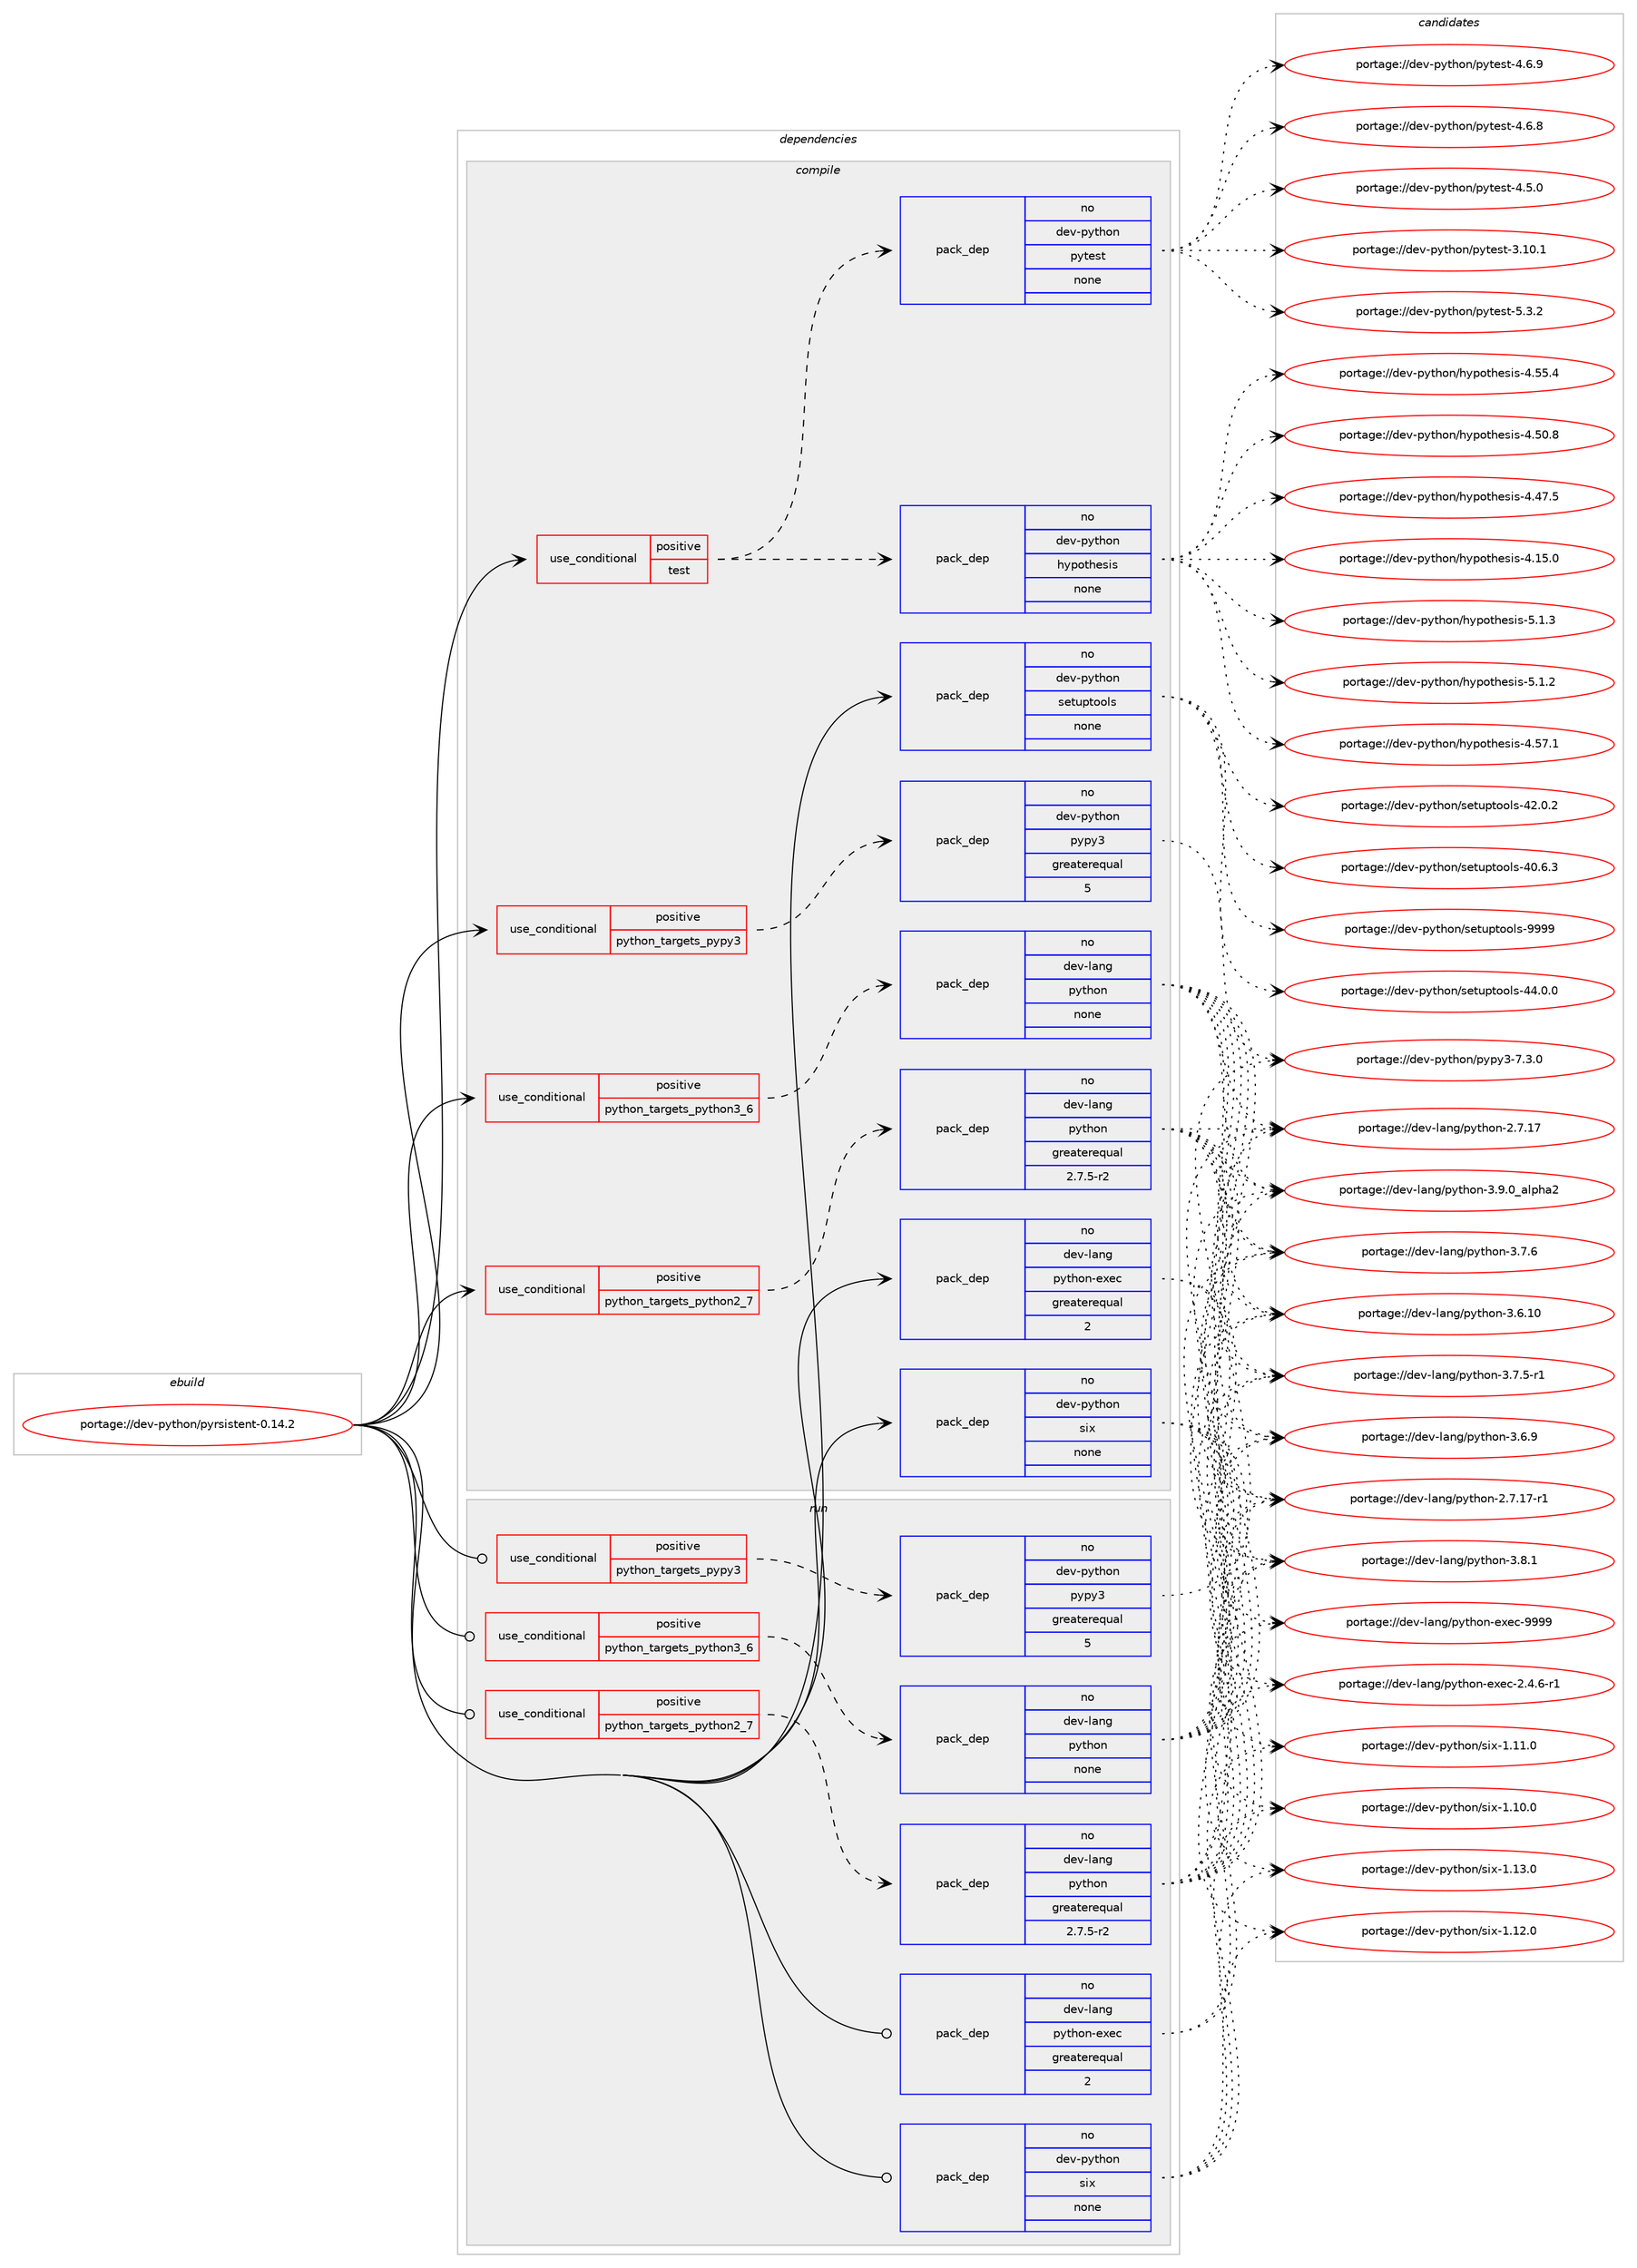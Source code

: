 digraph prolog {

# *************
# Graph options
# *************

newrank=true;
concentrate=true;
compound=true;
graph [rankdir=LR,fontname=Helvetica,fontsize=10,ranksep=1.5];#, ranksep=2.5, nodesep=0.2];
edge  [arrowhead=vee];
node  [fontname=Helvetica,fontsize=10];

# **********
# The ebuild
# **********

subgraph cluster_leftcol {
color=gray;
label=<<i>ebuild</i>>;
id [label="portage://dev-python/pyrsistent-0.14.2", color=red, width=4, href="../dev-python/pyrsistent-0.14.2.svg"];
}

# ****************
# The dependencies
# ****************

subgraph cluster_midcol {
color=gray;
label=<<i>dependencies</i>>;
subgraph cluster_compile {
fillcolor="#eeeeee";
style=filled;
label=<<i>compile</i>>;
subgraph cond108663 {
dependency435451 [label=<<TABLE BORDER="0" CELLBORDER="1" CELLSPACING="0" CELLPADDING="4"><TR><TD ROWSPAN="3" CELLPADDING="10">use_conditional</TD></TR><TR><TD>positive</TD></TR><TR><TD>python_targets_pypy3</TD></TR></TABLE>>, shape=none, color=red];
subgraph pack321862 {
dependency435452 [label=<<TABLE BORDER="0" CELLBORDER="1" CELLSPACING="0" CELLPADDING="4" WIDTH="220"><TR><TD ROWSPAN="6" CELLPADDING="30">pack_dep</TD></TR><TR><TD WIDTH="110">no</TD></TR><TR><TD>dev-python</TD></TR><TR><TD>pypy3</TD></TR><TR><TD>greaterequal</TD></TR><TR><TD>5</TD></TR></TABLE>>, shape=none, color=blue];
}
dependency435451:e -> dependency435452:w [weight=20,style="dashed",arrowhead="vee"];
}
id:e -> dependency435451:w [weight=20,style="solid",arrowhead="vee"];
subgraph cond108664 {
dependency435453 [label=<<TABLE BORDER="0" CELLBORDER="1" CELLSPACING="0" CELLPADDING="4"><TR><TD ROWSPAN="3" CELLPADDING="10">use_conditional</TD></TR><TR><TD>positive</TD></TR><TR><TD>python_targets_python2_7</TD></TR></TABLE>>, shape=none, color=red];
subgraph pack321863 {
dependency435454 [label=<<TABLE BORDER="0" CELLBORDER="1" CELLSPACING="0" CELLPADDING="4" WIDTH="220"><TR><TD ROWSPAN="6" CELLPADDING="30">pack_dep</TD></TR><TR><TD WIDTH="110">no</TD></TR><TR><TD>dev-lang</TD></TR><TR><TD>python</TD></TR><TR><TD>greaterequal</TD></TR><TR><TD>2.7.5-r2</TD></TR></TABLE>>, shape=none, color=blue];
}
dependency435453:e -> dependency435454:w [weight=20,style="dashed",arrowhead="vee"];
}
id:e -> dependency435453:w [weight=20,style="solid",arrowhead="vee"];
subgraph cond108665 {
dependency435455 [label=<<TABLE BORDER="0" CELLBORDER="1" CELLSPACING="0" CELLPADDING="4"><TR><TD ROWSPAN="3" CELLPADDING="10">use_conditional</TD></TR><TR><TD>positive</TD></TR><TR><TD>python_targets_python3_6</TD></TR></TABLE>>, shape=none, color=red];
subgraph pack321864 {
dependency435456 [label=<<TABLE BORDER="0" CELLBORDER="1" CELLSPACING="0" CELLPADDING="4" WIDTH="220"><TR><TD ROWSPAN="6" CELLPADDING="30">pack_dep</TD></TR><TR><TD WIDTH="110">no</TD></TR><TR><TD>dev-lang</TD></TR><TR><TD>python</TD></TR><TR><TD>none</TD></TR><TR><TD></TD></TR></TABLE>>, shape=none, color=blue];
}
dependency435455:e -> dependency435456:w [weight=20,style="dashed",arrowhead="vee"];
}
id:e -> dependency435455:w [weight=20,style="solid",arrowhead="vee"];
subgraph cond108666 {
dependency435457 [label=<<TABLE BORDER="0" CELLBORDER="1" CELLSPACING="0" CELLPADDING="4"><TR><TD ROWSPAN="3" CELLPADDING="10">use_conditional</TD></TR><TR><TD>positive</TD></TR><TR><TD>test</TD></TR></TABLE>>, shape=none, color=red];
subgraph pack321865 {
dependency435458 [label=<<TABLE BORDER="0" CELLBORDER="1" CELLSPACING="0" CELLPADDING="4" WIDTH="220"><TR><TD ROWSPAN="6" CELLPADDING="30">pack_dep</TD></TR><TR><TD WIDTH="110">no</TD></TR><TR><TD>dev-python</TD></TR><TR><TD>hypothesis</TD></TR><TR><TD>none</TD></TR><TR><TD></TD></TR></TABLE>>, shape=none, color=blue];
}
dependency435457:e -> dependency435458:w [weight=20,style="dashed",arrowhead="vee"];
subgraph pack321866 {
dependency435459 [label=<<TABLE BORDER="0" CELLBORDER="1" CELLSPACING="0" CELLPADDING="4" WIDTH="220"><TR><TD ROWSPAN="6" CELLPADDING="30">pack_dep</TD></TR><TR><TD WIDTH="110">no</TD></TR><TR><TD>dev-python</TD></TR><TR><TD>pytest</TD></TR><TR><TD>none</TD></TR><TR><TD></TD></TR></TABLE>>, shape=none, color=blue];
}
dependency435457:e -> dependency435459:w [weight=20,style="dashed",arrowhead="vee"];
}
id:e -> dependency435457:w [weight=20,style="solid",arrowhead="vee"];
subgraph pack321867 {
dependency435460 [label=<<TABLE BORDER="0" CELLBORDER="1" CELLSPACING="0" CELLPADDING="4" WIDTH="220"><TR><TD ROWSPAN="6" CELLPADDING="30">pack_dep</TD></TR><TR><TD WIDTH="110">no</TD></TR><TR><TD>dev-lang</TD></TR><TR><TD>python-exec</TD></TR><TR><TD>greaterequal</TD></TR><TR><TD>2</TD></TR></TABLE>>, shape=none, color=blue];
}
id:e -> dependency435460:w [weight=20,style="solid",arrowhead="vee"];
subgraph pack321868 {
dependency435461 [label=<<TABLE BORDER="0" CELLBORDER="1" CELLSPACING="0" CELLPADDING="4" WIDTH="220"><TR><TD ROWSPAN="6" CELLPADDING="30">pack_dep</TD></TR><TR><TD WIDTH="110">no</TD></TR><TR><TD>dev-python</TD></TR><TR><TD>setuptools</TD></TR><TR><TD>none</TD></TR><TR><TD></TD></TR></TABLE>>, shape=none, color=blue];
}
id:e -> dependency435461:w [weight=20,style="solid",arrowhead="vee"];
subgraph pack321869 {
dependency435462 [label=<<TABLE BORDER="0" CELLBORDER="1" CELLSPACING="0" CELLPADDING="4" WIDTH="220"><TR><TD ROWSPAN="6" CELLPADDING="30">pack_dep</TD></TR><TR><TD WIDTH="110">no</TD></TR><TR><TD>dev-python</TD></TR><TR><TD>six</TD></TR><TR><TD>none</TD></TR><TR><TD></TD></TR></TABLE>>, shape=none, color=blue];
}
id:e -> dependency435462:w [weight=20,style="solid",arrowhead="vee"];
}
subgraph cluster_compileandrun {
fillcolor="#eeeeee";
style=filled;
label=<<i>compile and run</i>>;
}
subgraph cluster_run {
fillcolor="#eeeeee";
style=filled;
label=<<i>run</i>>;
subgraph cond108667 {
dependency435463 [label=<<TABLE BORDER="0" CELLBORDER="1" CELLSPACING="0" CELLPADDING="4"><TR><TD ROWSPAN="3" CELLPADDING="10">use_conditional</TD></TR><TR><TD>positive</TD></TR><TR><TD>python_targets_pypy3</TD></TR></TABLE>>, shape=none, color=red];
subgraph pack321870 {
dependency435464 [label=<<TABLE BORDER="0" CELLBORDER="1" CELLSPACING="0" CELLPADDING="4" WIDTH="220"><TR><TD ROWSPAN="6" CELLPADDING="30">pack_dep</TD></TR><TR><TD WIDTH="110">no</TD></TR><TR><TD>dev-python</TD></TR><TR><TD>pypy3</TD></TR><TR><TD>greaterequal</TD></TR><TR><TD>5</TD></TR></TABLE>>, shape=none, color=blue];
}
dependency435463:e -> dependency435464:w [weight=20,style="dashed",arrowhead="vee"];
}
id:e -> dependency435463:w [weight=20,style="solid",arrowhead="odot"];
subgraph cond108668 {
dependency435465 [label=<<TABLE BORDER="0" CELLBORDER="1" CELLSPACING="0" CELLPADDING="4"><TR><TD ROWSPAN="3" CELLPADDING="10">use_conditional</TD></TR><TR><TD>positive</TD></TR><TR><TD>python_targets_python2_7</TD></TR></TABLE>>, shape=none, color=red];
subgraph pack321871 {
dependency435466 [label=<<TABLE BORDER="0" CELLBORDER="1" CELLSPACING="0" CELLPADDING="4" WIDTH="220"><TR><TD ROWSPAN="6" CELLPADDING="30">pack_dep</TD></TR><TR><TD WIDTH="110">no</TD></TR><TR><TD>dev-lang</TD></TR><TR><TD>python</TD></TR><TR><TD>greaterequal</TD></TR><TR><TD>2.7.5-r2</TD></TR></TABLE>>, shape=none, color=blue];
}
dependency435465:e -> dependency435466:w [weight=20,style="dashed",arrowhead="vee"];
}
id:e -> dependency435465:w [weight=20,style="solid",arrowhead="odot"];
subgraph cond108669 {
dependency435467 [label=<<TABLE BORDER="0" CELLBORDER="1" CELLSPACING="0" CELLPADDING="4"><TR><TD ROWSPAN="3" CELLPADDING="10">use_conditional</TD></TR><TR><TD>positive</TD></TR><TR><TD>python_targets_python3_6</TD></TR></TABLE>>, shape=none, color=red];
subgraph pack321872 {
dependency435468 [label=<<TABLE BORDER="0" CELLBORDER="1" CELLSPACING="0" CELLPADDING="4" WIDTH="220"><TR><TD ROWSPAN="6" CELLPADDING="30">pack_dep</TD></TR><TR><TD WIDTH="110">no</TD></TR><TR><TD>dev-lang</TD></TR><TR><TD>python</TD></TR><TR><TD>none</TD></TR><TR><TD></TD></TR></TABLE>>, shape=none, color=blue];
}
dependency435467:e -> dependency435468:w [weight=20,style="dashed",arrowhead="vee"];
}
id:e -> dependency435467:w [weight=20,style="solid",arrowhead="odot"];
subgraph pack321873 {
dependency435469 [label=<<TABLE BORDER="0" CELLBORDER="1" CELLSPACING="0" CELLPADDING="4" WIDTH="220"><TR><TD ROWSPAN="6" CELLPADDING="30">pack_dep</TD></TR><TR><TD WIDTH="110">no</TD></TR><TR><TD>dev-lang</TD></TR><TR><TD>python-exec</TD></TR><TR><TD>greaterequal</TD></TR><TR><TD>2</TD></TR></TABLE>>, shape=none, color=blue];
}
id:e -> dependency435469:w [weight=20,style="solid",arrowhead="odot"];
subgraph pack321874 {
dependency435470 [label=<<TABLE BORDER="0" CELLBORDER="1" CELLSPACING="0" CELLPADDING="4" WIDTH="220"><TR><TD ROWSPAN="6" CELLPADDING="30">pack_dep</TD></TR><TR><TD WIDTH="110">no</TD></TR><TR><TD>dev-python</TD></TR><TR><TD>six</TD></TR><TR><TD>none</TD></TR><TR><TD></TD></TR></TABLE>>, shape=none, color=blue];
}
id:e -> dependency435470:w [weight=20,style="solid",arrowhead="odot"];
}
}

# **************
# The candidates
# **************

subgraph cluster_choices {
rank=same;
color=gray;
label=<<i>candidates</i>>;

subgraph choice321862 {
color=black;
nodesep=1;
choice100101118451121211161041111104711212111212151455546514648 [label="portage://dev-python/pypy3-7.3.0", color=red, width=4,href="../dev-python/pypy3-7.3.0.svg"];
dependency435452:e -> choice100101118451121211161041111104711212111212151455546514648:w [style=dotted,weight="100"];
}
subgraph choice321863 {
color=black;
nodesep=1;
choice10010111845108971101034711212111610411111045514657464895971081121049750 [label="portage://dev-lang/python-3.9.0_alpha2", color=red, width=4,href="../dev-lang/python-3.9.0_alpha2.svg"];
choice100101118451089711010347112121116104111110455146564649 [label="portage://dev-lang/python-3.8.1", color=red, width=4,href="../dev-lang/python-3.8.1.svg"];
choice100101118451089711010347112121116104111110455146554654 [label="portage://dev-lang/python-3.7.6", color=red, width=4,href="../dev-lang/python-3.7.6.svg"];
choice1001011184510897110103471121211161041111104551465546534511449 [label="portage://dev-lang/python-3.7.5-r1", color=red, width=4,href="../dev-lang/python-3.7.5-r1.svg"];
choice100101118451089711010347112121116104111110455146544657 [label="portage://dev-lang/python-3.6.9", color=red, width=4,href="../dev-lang/python-3.6.9.svg"];
choice10010111845108971101034711212111610411111045514654464948 [label="portage://dev-lang/python-3.6.10", color=red, width=4,href="../dev-lang/python-3.6.10.svg"];
choice100101118451089711010347112121116104111110455046554649554511449 [label="portage://dev-lang/python-2.7.17-r1", color=red, width=4,href="../dev-lang/python-2.7.17-r1.svg"];
choice10010111845108971101034711212111610411111045504655464955 [label="portage://dev-lang/python-2.7.17", color=red, width=4,href="../dev-lang/python-2.7.17.svg"];
dependency435454:e -> choice10010111845108971101034711212111610411111045514657464895971081121049750:w [style=dotted,weight="100"];
dependency435454:e -> choice100101118451089711010347112121116104111110455146564649:w [style=dotted,weight="100"];
dependency435454:e -> choice100101118451089711010347112121116104111110455146554654:w [style=dotted,weight="100"];
dependency435454:e -> choice1001011184510897110103471121211161041111104551465546534511449:w [style=dotted,weight="100"];
dependency435454:e -> choice100101118451089711010347112121116104111110455146544657:w [style=dotted,weight="100"];
dependency435454:e -> choice10010111845108971101034711212111610411111045514654464948:w [style=dotted,weight="100"];
dependency435454:e -> choice100101118451089711010347112121116104111110455046554649554511449:w [style=dotted,weight="100"];
dependency435454:e -> choice10010111845108971101034711212111610411111045504655464955:w [style=dotted,weight="100"];
}
subgraph choice321864 {
color=black;
nodesep=1;
choice10010111845108971101034711212111610411111045514657464895971081121049750 [label="portage://dev-lang/python-3.9.0_alpha2", color=red, width=4,href="../dev-lang/python-3.9.0_alpha2.svg"];
choice100101118451089711010347112121116104111110455146564649 [label="portage://dev-lang/python-3.8.1", color=red, width=4,href="../dev-lang/python-3.8.1.svg"];
choice100101118451089711010347112121116104111110455146554654 [label="portage://dev-lang/python-3.7.6", color=red, width=4,href="../dev-lang/python-3.7.6.svg"];
choice1001011184510897110103471121211161041111104551465546534511449 [label="portage://dev-lang/python-3.7.5-r1", color=red, width=4,href="../dev-lang/python-3.7.5-r1.svg"];
choice100101118451089711010347112121116104111110455146544657 [label="portage://dev-lang/python-3.6.9", color=red, width=4,href="../dev-lang/python-3.6.9.svg"];
choice10010111845108971101034711212111610411111045514654464948 [label="portage://dev-lang/python-3.6.10", color=red, width=4,href="../dev-lang/python-3.6.10.svg"];
choice100101118451089711010347112121116104111110455046554649554511449 [label="portage://dev-lang/python-2.7.17-r1", color=red, width=4,href="../dev-lang/python-2.7.17-r1.svg"];
choice10010111845108971101034711212111610411111045504655464955 [label="portage://dev-lang/python-2.7.17", color=red, width=4,href="../dev-lang/python-2.7.17.svg"];
dependency435456:e -> choice10010111845108971101034711212111610411111045514657464895971081121049750:w [style=dotted,weight="100"];
dependency435456:e -> choice100101118451089711010347112121116104111110455146564649:w [style=dotted,weight="100"];
dependency435456:e -> choice100101118451089711010347112121116104111110455146554654:w [style=dotted,weight="100"];
dependency435456:e -> choice1001011184510897110103471121211161041111104551465546534511449:w [style=dotted,weight="100"];
dependency435456:e -> choice100101118451089711010347112121116104111110455146544657:w [style=dotted,weight="100"];
dependency435456:e -> choice10010111845108971101034711212111610411111045514654464948:w [style=dotted,weight="100"];
dependency435456:e -> choice100101118451089711010347112121116104111110455046554649554511449:w [style=dotted,weight="100"];
dependency435456:e -> choice10010111845108971101034711212111610411111045504655464955:w [style=dotted,weight="100"];
}
subgraph choice321865 {
color=black;
nodesep=1;
choice1001011184511212111610411111047104121112111116104101115105115455346494651 [label="portage://dev-python/hypothesis-5.1.3", color=red, width=4,href="../dev-python/hypothesis-5.1.3.svg"];
choice1001011184511212111610411111047104121112111116104101115105115455346494650 [label="portage://dev-python/hypothesis-5.1.2", color=red, width=4,href="../dev-python/hypothesis-5.1.2.svg"];
choice100101118451121211161041111104710412111211111610410111510511545524653554649 [label="portage://dev-python/hypothesis-4.57.1", color=red, width=4,href="../dev-python/hypothesis-4.57.1.svg"];
choice100101118451121211161041111104710412111211111610410111510511545524653534652 [label="portage://dev-python/hypothesis-4.55.4", color=red, width=4,href="../dev-python/hypothesis-4.55.4.svg"];
choice100101118451121211161041111104710412111211111610410111510511545524653484656 [label="portage://dev-python/hypothesis-4.50.8", color=red, width=4,href="../dev-python/hypothesis-4.50.8.svg"];
choice100101118451121211161041111104710412111211111610410111510511545524652554653 [label="portage://dev-python/hypothesis-4.47.5", color=red, width=4,href="../dev-python/hypothesis-4.47.5.svg"];
choice100101118451121211161041111104710412111211111610410111510511545524649534648 [label="portage://dev-python/hypothesis-4.15.0", color=red, width=4,href="../dev-python/hypothesis-4.15.0.svg"];
dependency435458:e -> choice1001011184511212111610411111047104121112111116104101115105115455346494651:w [style=dotted,weight="100"];
dependency435458:e -> choice1001011184511212111610411111047104121112111116104101115105115455346494650:w [style=dotted,weight="100"];
dependency435458:e -> choice100101118451121211161041111104710412111211111610410111510511545524653554649:w [style=dotted,weight="100"];
dependency435458:e -> choice100101118451121211161041111104710412111211111610410111510511545524653534652:w [style=dotted,weight="100"];
dependency435458:e -> choice100101118451121211161041111104710412111211111610410111510511545524653484656:w [style=dotted,weight="100"];
dependency435458:e -> choice100101118451121211161041111104710412111211111610410111510511545524652554653:w [style=dotted,weight="100"];
dependency435458:e -> choice100101118451121211161041111104710412111211111610410111510511545524649534648:w [style=dotted,weight="100"];
}
subgraph choice321866 {
color=black;
nodesep=1;
choice1001011184511212111610411111047112121116101115116455346514650 [label="portage://dev-python/pytest-5.3.2", color=red, width=4,href="../dev-python/pytest-5.3.2.svg"];
choice1001011184511212111610411111047112121116101115116455246544657 [label="portage://dev-python/pytest-4.6.9", color=red, width=4,href="../dev-python/pytest-4.6.9.svg"];
choice1001011184511212111610411111047112121116101115116455246544656 [label="portage://dev-python/pytest-4.6.8", color=red, width=4,href="../dev-python/pytest-4.6.8.svg"];
choice1001011184511212111610411111047112121116101115116455246534648 [label="portage://dev-python/pytest-4.5.0", color=red, width=4,href="../dev-python/pytest-4.5.0.svg"];
choice100101118451121211161041111104711212111610111511645514649484649 [label="portage://dev-python/pytest-3.10.1", color=red, width=4,href="../dev-python/pytest-3.10.1.svg"];
dependency435459:e -> choice1001011184511212111610411111047112121116101115116455346514650:w [style=dotted,weight="100"];
dependency435459:e -> choice1001011184511212111610411111047112121116101115116455246544657:w [style=dotted,weight="100"];
dependency435459:e -> choice1001011184511212111610411111047112121116101115116455246544656:w [style=dotted,weight="100"];
dependency435459:e -> choice1001011184511212111610411111047112121116101115116455246534648:w [style=dotted,weight="100"];
dependency435459:e -> choice100101118451121211161041111104711212111610111511645514649484649:w [style=dotted,weight="100"];
}
subgraph choice321867 {
color=black;
nodesep=1;
choice10010111845108971101034711212111610411111045101120101994557575757 [label="portage://dev-lang/python-exec-9999", color=red, width=4,href="../dev-lang/python-exec-9999.svg"];
choice10010111845108971101034711212111610411111045101120101994550465246544511449 [label="portage://dev-lang/python-exec-2.4.6-r1", color=red, width=4,href="../dev-lang/python-exec-2.4.6-r1.svg"];
dependency435460:e -> choice10010111845108971101034711212111610411111045101120101994557575757:w [style=dotted,weight="100"];
dependency435460:e -> choice10010111845108971101034711212111610411111045101120101994550465246544511449:w [style=dotted,weight="100"];
}
subgraph choice321868 {
color=black;
nodesep=1;
choice10010111845112121116104111110471151011161171121161111111081154557575757 [label="portage://dev-python/setuptools-9999", color=red, width=4,href="../dev-python/setuptools-9999.svg"];
choice100101118451121211161041111104711510111611711211611111110811545525246484648 [label="portage://dev-python/setuptools-44.0.0", color=red, width=4,href="../dev-python/setuptools-44.0.0.svg"];
choice100101118451121211161041111104711510111611711211611111110811545525046484650 [label="portage://dev-python/setuptools-42.0.2", color=red, width=4,href="../dev-python/setuptools-42.0.2.svg"];
choice100101118451121211161041111104711510111611711211611111110811545524846544651 [label="portage://dev-python/setuptools-40.6.3", color=red, width=4,href="../dev-python/setuptools-40.6.3.svg"];
dependency435461:e -> choice10010111845112121116104111110471151011161171121161111111081154557575757:w [style=dotted,weight="100"];
dependency435461:e -> choice100101118451121211161041111104711510111611711211611111110811545525246484648:w [style=dotted,weight="100"];
dependency435461:e -> choice100101118451121211161041111104711510111611711211611111110811545525046484650:w [style=dotted,weight="100"];
dependency435461:e -> choice100101118451121211161041111104711510111611711211611111110811545524846544651:w [style=dotted,weight="100"];
}
subgraph choice321869 {
color=black;
nodesep=1;
choice100101118451121211161041111104711510512045494649514648 [label="portage://dev-python/six-1.13.0", color=red, width=4,href="../dev-python/six-1.13.0.svg"];
choice100101118451121211161041111104711510512045494649504648 [label="portage://dev-python/six-1.12.0", color=red, width=4,href="../dev-python/six-1.12.0.svg"];
choice100101118451121211161041111104711510512045494649494648 [label="portage://dev-python/six-1.11.0", color=red, width=4,href="../dev-python/six-1.11.0.svg"];
choice100101118451121211161041111104711510512045494649484648 [label="portage://dev-python/six-1.10.0", color=red, width=4,href="../dev-python/six-1.10.0.svg"];
dependency435462:e -> choice100101118451121211161041111104711510512045494649514648:w [style=dotted,weight="100"];
dependency435462:e -> choice100101118451121211161041111104711510512045494649504648:w [style=dotted,weight="100"];
dependency435462:e -> choice100101118451121211161041111104711510512045494649494648:w [style=dotted,weight="100"];
dependency435462:e -> choice100101118451121211161041111104711510512045494649484648:w [style=dotted,weight="100"];
}
subgraph choice321870 {
color=black;
nodesep=1;
choice100101118451121211161041111104711212111212151455546514648 [label="portage://dev-python/pypy3-7.3.0", color=red, width=4,href="../dev-python/pypy3-7.3.0.svg"];
dependency435464:e -> choice100101118451121211161041111104711212111212151455546514648:w [style=dotted,weight="100"];
}
subgraph choice321871 {
color=black;
nodesep=1;
choice10010111845108971101034711212111610411111045514657464895971081121049750 [label="portage://dev-lang/python-3.9.0_alpha2", color=red, width=4,href="../dev-lang/python-3.9.0_alpha2.svg"];
choice100101118451089711010347112121116104111110455146564649 [label="portage://dev-lang/python-3.8.1", color=red, width=4,href="../dev-lang/python-3.8.1.svg"];
choice100101118451089711010347112121116104111110455146554654 [label="portage://dev-lang/python-3.7.6", color=red, width=4,href="../dev-lang/python-3.7.6.svg"];
choice1001011184510897110103471121211161041111104551465546534511449 [label="portage://dev-lang/python-3.7.5-r1", color=red, width=4,href="../dev-lang/python-3.7.5-r1.svg"];
choice100101118451089711010347112121116104111110455146544657 [label="portage://dev-lang/python-3.6.9", color=red, width=4,href="../dev-lang/python-3.6.9.svg"];
choice10010111845108971101034711212111610411111045514654464948 [label="portage://dev-lang/python-3.6.10", color=red, width=4,href="../dev-lang/python-3.6.10.svg"];
choice100101118451089711010347112121116104111110455046554649554511449 [label="portage://dev-lang/python-2.7.17-r1", color=red, width=4,href="../dev-lang/python-2.7.17-r1.svg"];
choice10010111845108971101034711212111610411111045504655464955 [label="portage://dev-lang/python-2.7.17", color=red, width=4,href="../dev-lang/python-2.7.17.svg"];
dependency435466:e -> choice10010111845108971101034711212111610411111045514657464895971081121049750:w [style=dotted,weight="100"];
dependency435466:e -> choice100101118451089711010347112121116104111110455146564649:w [style=dotted,weight="100"];
dependency435466:e -> choice100101118451089711010347112121116104111110455146554654:w [style=dotted,weight="100"];
dependency435466:e -> choice1001011184510897110103471121211161041111104551465546534511449:w [style=dotted,weight="100"];
dependency435466:e -> choice100101118451089711010347112121116104111110455146544657:w [style=dotted,weight="100"];
dependency435466:e -> choice10010111845108971101034711212111610411111045514654464948:w [style=dotted,weight="100"];
dependency435466:e -> choice100101118451089711010347112121116104111110455046554649554511449:w [style=dotted,weight="100"];
dependency435466:e -> choice10010111845108971101034711212111610411111045504655464955:w [style=dotted,weight="100"];
}
subgraph choice321872 {
color=black;
nodesep=1;
choice10010111845108971101034711212111610411111045514657464895971081121049750 [label="portage://dev-lang/python-3.9.0_alpha2", color=red, width=4,href="../dev-lang/python-3.9.0_alpha2.svg"];
choice100101118451089711010347112121116104111110455146564649 [label="portage://dev-lang/python-3.8.1", color=red, width=4,href="../dev-lang/python-3.8.1.svg"];
choice100101118451089711010347112121116104111110455146554654 [label="portage://dev-lang/python-3.7.6", color=red, width=4,href="../dev-lang/python-3.7.6.svg"];
choice1001011184510897110103471121211161041111104551465546534511449 [label="portage://dev-lang/python-3.7.5-r1", color=red, width=4,href="../dev-lang/python-3.7.5-r1.svg"];
choice100101118451089711010347112121116104111110455146544657 [label="portage://dev-lang/python-3.6.9", color=red, width=4,href="../dev-lang/python-3.6.9.svg"];
choice10010111845108971101034711212111610411111045514654464948 [label="portage://dev-lang/python-3.6.10", color=red, width=4,href="../dev-lang/python-3.6.10.svg"];
choice100101118451089711010347112121116104111110455046554649554511449 [label="portage://dev-lang/python-2.7.17-r1", color=red, width=4,href="../dev-lang/python-2.7.17-r1.svg"];
choice10010111845108971101034711212111610411111045504655464955 [label="portage://dev-lang/python-2.7.17", color=red, width=4,href="../dev-lang/python-2.7.17.svg"];
dependency435468:e -> choice10010111845108971101034711212111610411111045514657464895971081121049750:w [style=dotted,weight="100"];
dependency435468:e -> choice100101118451089711010347112121116104111110455146564649:w [style=dotted,weight="100"];
dependency435468:e -> choice100101118451089711010347112121116104111110455146554654:w [style=dotted,weight="100"];
dependency435468:e -> choice1001011184510897110103471121211161041111104551465546534511449:w [style=dotted,weight="100"];
dependency435468:e -> choice100101118451089711010347112121116104111110455146544657:w [style=dotted,weight="100"];
dependency435468:e -> choice10010111845108971101034711212111610411111045514654464948:w [style=dotted,weight="100"];
dependency435468:e -> choice100101118451089711010347112121116104111110455046554649554511449:w [style=dotted,weight="100"];
dependency435468:e -> choice10010111845108971101034711212111610411111045504655464955:w [style=dotted,weight="100"];
}
subgraph choice321873 {
color=black;
nodesep=1;
choice10010111845108971101034711212111610411111045101120101994557575757 [label="portage://dev-lang/python-exec-9999", color=red, width=4,href="../dev-lang/python-exec-9999.svg"];
choice10010111845108971101034711212111610411111045101120101994550465246544511449 [label="portage://dev-lang/python-exec-2.4.6-r1", color=red, width=4,href="../dev-lang/python-exec-2.4.6-r1.svg"];
dependency435469:e -> choice10010111845108971101034711212111610411111045101120101994557575757:w [style=dotted,weight="100"];
dependency435469:e -> choice10010111845108971101034711212111610411111045101120101994550465246544511449:w [style=dotted,weight="100"];
}
subgraph choice321874 {
color=black;
nodesep=1;
choice100101118451121211161041111104711510512045494649514648 [label="portage://dev-python/six-1.13.0", color=red, width=4,href="../dev-python/six-1.13.0.svg"];
choice100101118451121211161041111104711510512045494649504648 [label="portage://dev-python/six-1.12.0", color=red, width=4,href="../dev-python/six-1.12.0.svg"];
choice100101118451121211161041111104711510512045494649494648 [label="portage://dev-python/six-1.11.0", color=red, width=4,href="../dev-python/six-1.11.0.svg"];
choice100101118451121211161041111104711510512045494649484648 [label="portage://dev-python/six-1.10.0", color=red, width=4,href="../dev-python/six-1.10.0.svg"];
dependency435470:e -> choice100101118451121211161041111104711510512045494649514648:w [style=dotted,weight="100"];
dependency435470:e -> choice100101118451121211161041111104711510512045494649504648:w [style=dotted,weight="100"];
dependency435470:e -> choice100101118451121211161041111104711510512045494649494648:w [style=dotted,weight="100"];
dependency435470:e -> choice100101118451121211161041111104711510512045494649484648:w [style=dotted,weight="100"];
}
}

}
